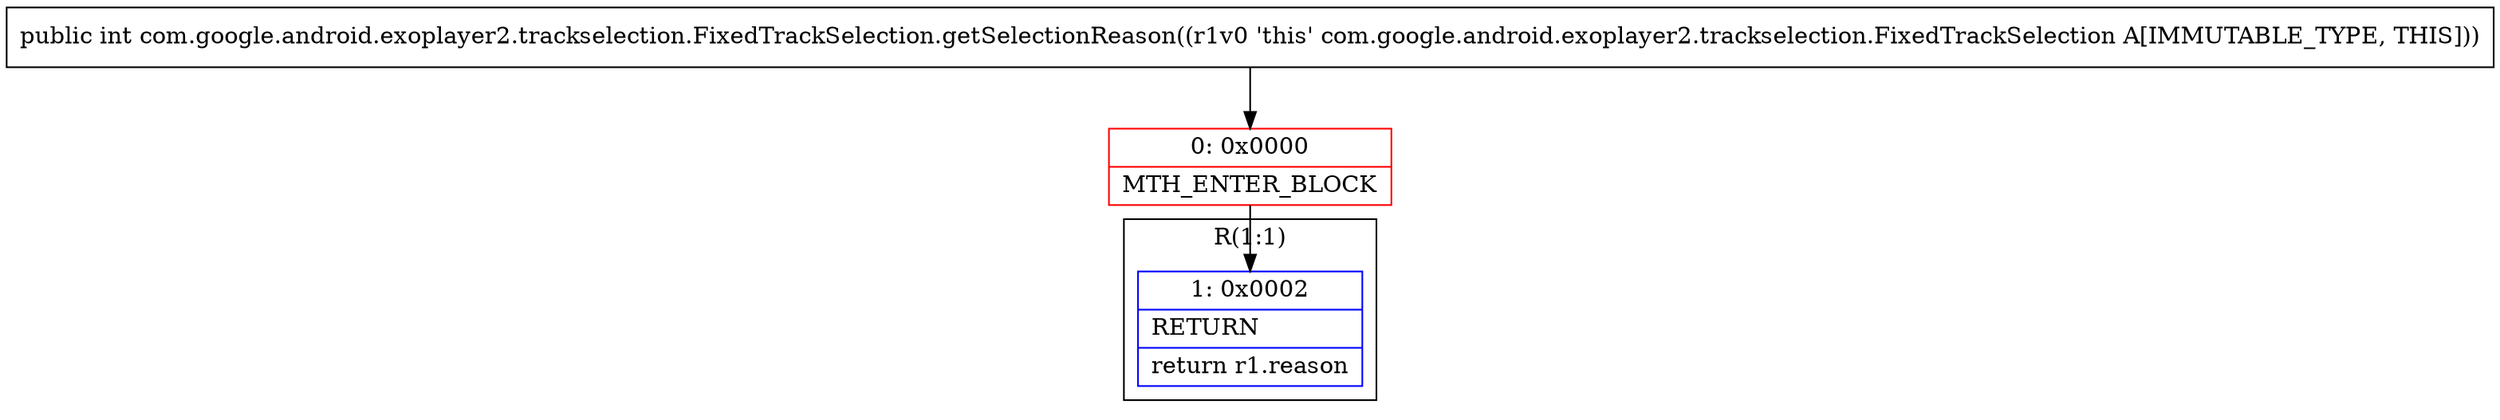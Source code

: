 digraph "CFG forcom.google.android.exoplayer2.trackselection.FixedTrackSelection.getSelectionReason()I" {
subgraph cluster_Region_21364617 {
label = "R(1:1)";
node [shape=record,color=blue];
Node_1 [shape=record,label="{1\:\ 0x0002|RETURN\l|return r1.reason\l}"];
}
Node_0 [shape=record,color=red,label="{0\:\ 0x0000|MTH_ENTER_BLOCK\l}"];
MethodNode[shape=record,label="{public int com.google.android.exoplayer2.trackselection.FixedTrackSelection.getSelectionReason((r1v0 'this' com.google.android.exoplayer2.trackselection.FixedTrackSelection A[IMMUTABLE_TYPE, THIS])) }"];
MethodNode -> Node_0;
Node_0 -> Node_1;
}

